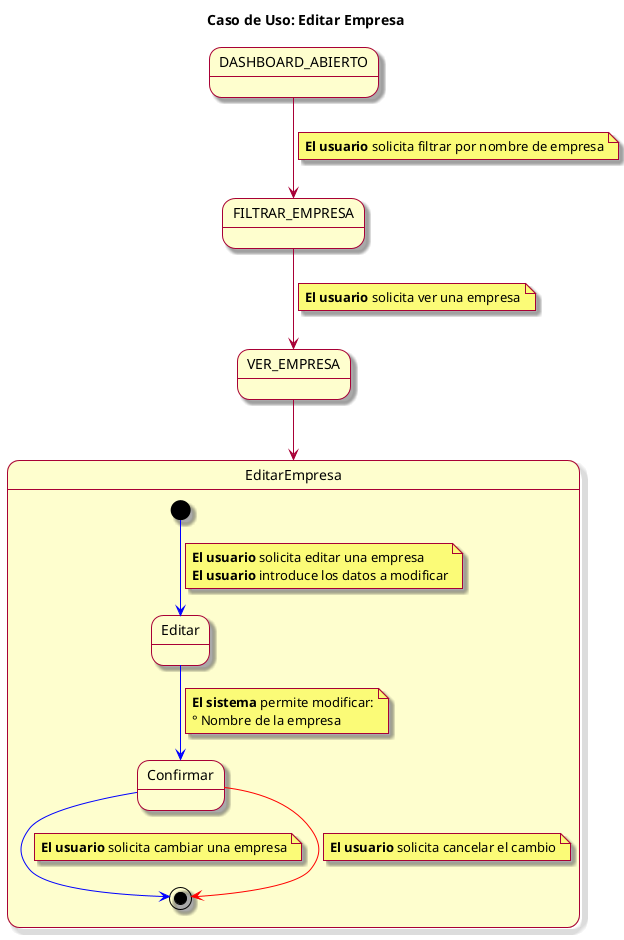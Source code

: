 @startuml
skin rose
title Caso de Uso: Editar Empresa

state DASHBOARD_ABIERTO
state "VER_EMPRESA" as VER_EMPRESA2
state FILTRAR_EMPRESA

DASHBOARD_ABIERTO --> FILTRAR_EMPRESA
note on link: **El usuario** solicita filtrar por nombre de empresa
FILTRAR_EMPRESA --> VER_EMPRESA2
note on link: **El usuario** solicita ver una empresa
VER_EMPRESA2 --> EditarEmpresa

state EditarEmpresa {

  [*] -[#blue]-> editarEmpresa
  note on link
    **El usuario** solicita editar una empresa
    **El usuario** introduce los datos a modificar
  end note
  state "Editar" as editarEmpresa
  editarEmpresa -[#blue]-> confirmarCambios
  state "Confirmar" as confirmarCambios
  note on link
    **El sistema** permite modificar:
    ° Nombre de la empresa
  end note

  confirmarCambios -[#blue]-> [*]
  note on link: **El usuario** solicita cambiar una empresa
  confirmarCambios -[#red]-> [*]
  note on link: **El usuario** solicita cancelar el cambio

}

@enduml